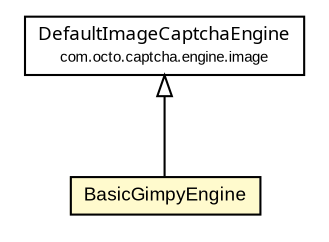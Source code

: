 #!/usr/local/bin/dot
#
# Class diagram 
# Generated by UmlGraph version 4.6 (http://www.spinellis.gr/sw/umlgraph)
#

digraph G {
	edge [fontname="arial",fontsize=10,labelfontname="arial",labelfontsize=10];
	node [fontname="arial",fontsize=10,shape=plaintext];
	// com.octo.captcha.engine.image.DefaultImageCaptchaEngine
	c14976 [label=<<table border="0" cellborder="1" cellspacing="0" cellpadding="2" port="p" href="../DefaultImageCaptchaEngine.html">
		<tr><td><table border="0" cellspacing="0" cellpadding="1">
			<tr><td><font face="ariali"> DefaultImageCaptchaEngine </font></td></tr>
			<tr><td><font point-size="7.0"> com.octo.captcha.engine.image </font></td></tr>
		</table></td></tr>
		</table>>, fontname="arial", fontcolor="black", fontsize=9.0];
	// com.octo.captcha.engine.image.gimpy.BasicGimpyEngine
	c14989 [label=<<table border="0" cellborder="1" cellspacing="0" cellpadding="2" port="p" bgcolor="lemonChiffon" href="./BasicGimpyEngine.html">
		<tr><td><table border="0" cellspacing="0" cellpadding="1">
			<tr><td> BasicGimpyEngine </td></tr>
		</table></td></tr>
		</table>>, fontname="arial", fontcolor="black", fontsize=9.0];
	//com.octo.captcha.engine.image.gimpy.BasicGimpyEngine extends com.octo.captcha.engine.image.DefaultImageCaptchaEngine
	c14976:p -> c14989:p [dir=back,arrowtail=empty];
}

